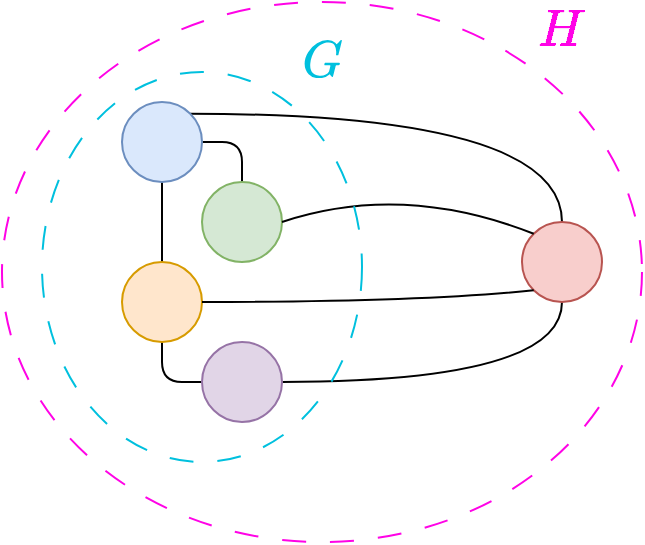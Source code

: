 <mxfile version="24.7.17">
  <diagram name="Pagina-1" id="phayMil7VGXQJ-1ZW423">
    <mxGraphModel dx="676" dy="391" grid="1" gridSize="10" guides="1" tooltips="1" connect="1" arrows="1" fold="1" page="1" pageScale="1" pageWidth="827" pageHeight="1169" math="1" shadow="0">
      <root>
        <mxCell id="0" />
        <mxCell id="1" parent="0" />
        <mxCell id="dqKIEMOzq19Dz_47ookS-36" value="" style="group" vertex="1" connectable="0" parent="1">
          <mxGeometry x="260" y="270" width="320" height="270" as="geometry" />
        </mxCell>
        <mxCell id="dqKIEMOzq19Dz_47ookS-19" value="" style="ellipse;whiteSpace=wrap;html=1;fillColor=none;dashed=1;dashPattern=12 12;strokeColor=#FF03E6;" vertex="1" parent="dqKIEMOzq19Dz_47ookS-36">
          <mxGeometry width="320" height="270" as="geometry" />
        </mxCell>
        <mxCell id="dqKIEMOzq19Dz_47ookS-20" style="edgeStyle=orthogonalEdgeStyle;rounded=1;orthogonalLoop=1;jettySize=auto;html=1;entryX=0.5;entryY=0;entryDx=0;entryDy=0;curved=0;endArrow=none;endFill=0;" edge="1" parent="dqKIEMOzq19Dz_47ookS-36" source="dqKIEMOzq19Dz_47ookS-23" target="dqKIEMOzq19Dz_47ookS-25">
          <mxGeometry relative="1" as="geometry" />
        </mxCell>
        <mxCell id="dqKIEMOzq19Dz_47ookS-21" style="edgeStyle=orthogonalEdgeStyle;rounded=1;orthogonalLoop=1;jettySize=auto;html=1;entryX=0.5;entryY=0;entryDx=0;entryDy=0;curved=0;endArrow=none;endFill=0;" edge="1" parent="dqKIEMOzq19Dz_47ookS-36" source="dqKIEMOzq19Dz_47ookS-23" target="dqKIEMOzq19Dz_47ookS-26">
          <mxGeometry relative="1" as="geometry">
            <Array as="points">
              <mxPoint x="120" y="70" />
            </Array>
          </mxGeometry>
        </mxCell>
        <mxCell id="dqKIEMOzq19Dz_47ookS-22" style="edgeStyle=orthogonalEdgeStyle;rounded=0;orthogonalLoop=1;jettySize=auto;html=1;entryX=0.5;entryY=0;entryDx=0;entryDy=0;curved=1;endArrow=none;endFill=0;exitX=1;exitY=0;exitDx=0;exitDy=0;" edge="1" parent="dqKIEMOzq19Dz_47ookS-36" source="dqKIEMOzq19Dz_47ookS-23" target="dqKIEMOzq19Dz_47ookS-29">
          <mxGeometry relative="1" as="geometry" />
        </mxCell>
        <mxCell id="dqKIEMOzq19Dz_47ookS-23" value="" style="ellipse;whiteSpace=wrap;html=1;aspect=fixed;fillColor=#dae8fc;strokeColor=#6c8ebf;" vertex="1" parent="dqKIEMOzq19Dz_47ookS-36">
          <mxGeometry x="60" y="50" width="40" height="40" as="geometry" />
        </mxCell>
        <mxCell id="dqKIEMOzq19Dz_47ookS-24" style="edgeStyle=orthogonalEdgeStyle;rounded=1;orthogonalLoop=1;jettySize=auto;html=1;entryX=0;entryY=0.5;entryDx=0;entryDy=0;curved=0;endArrow=none;endFill=0;" edge="1" parent="dqKIEMOzq19Dz_47ookS-36" source="dqKIEMOzq19Dz_47ookS-25" target="dqKIEMOzq19Dz_47ookS-28">
          <mxGeometry relative="1" as="geometry" />
        </mxCell>
        <mxCell id="dqKIEMOzq19Dz_47ookS-25" value="" style="ellipse;whiteSpace=wrap;html=1;aspect=fixed;fillColor=#ffe6cc;strokeColor=#d79b00;" vertex="1" parent="dqKIEMOzq19Dz_47ookS-36">
          <mxGeometry x="60" y="130" width="40" height="40" as="geometry" />
        </mxCell>
        <mxCell id="dqKIEMOzq19Dz_47ookS-26" value="" style="ellipse;whiteSpace=wrap;html=1;aspect=fixed;fillColor=#d5e8d4;strokeColor=#82b366;" vertex="1" parent="dqKIEMOzq19Dz_47ookS-36">
          <mxGeometry x="100" y="90" width="40" height="40" as="geometry" />
        </mxCell>
        <mxCell id="dqKIEMOzq19Dz_47ookS-27" style="edgeStyle=orthogonalEdgeStyle;rounded=0;orthogonalLoop=1;jettySize=auto;html=1;entryX=0.5;entryY=1;entryDx=0;entryDy=0;curved=1;endArrow=none;endFill=0;" edge="1" parent="dqKIEMOzq19Dz_47ookS-36" source="dqKIEMOzq19Dz_47ookS-28" target="dqKIEMOzq19Dz_47ookS-29">
          <mxGeometry relative="1" as="geometry" />
        </mxCell>
        <mxCell id="dqKIEMOzq19Dz_47ookS-28" value="" style="ellipse;whiteSpace=wrap;html=1;aspect=fixed;fillColor=#e1d5e7;strokeColor=#9673a6;" vertex="1" parent="dqKIEMOzq19Dz_47ookS-36">
          <mxGeometry x="100" y="170" width="40" height="40" as="geometry" />
        </mxCell>
        <mxCell id="dqKIEMOzq19Dz_47ookS-29" value="" style="ellipse;whiteSpace=wrap;html=1;aspect=fixed;fillColor=#f8cecc;strokeColor=#b85450;" vertex="1" parent="dqKIEMOzq19Dz_47ookS-36">
          <mxGeometry x="260" y="110" width="40" height="40" as="geometry" />
        </mxCell>
        <mxCell id="dqKIEMOzq19Dz_47ookS-30" value="" style="endArrow=none;html=1;rounded=0;exitX=1;exitY=0.5;exitDx=0;exitDy=0;entryX=0;entryY=0;entryDx=0;entryDy=0;curved=1;" edge="1" parent="dqKIEMOzq19Dz_47ookS-36" source="dqKIEMOzq19Dz_47ookS-26" target="dqKIEMOzq19Dz_47ookS-29">
          <mxGeometry width="50" height="50" relative="1" as="geometry">
            <mxPoint x="220" y="150" as="sourcePoint" />
            <mxPoint x="270" y="100" as="targetPoint" />
            <Array as="points">
              <mxPoint x="200" y="90" />
            </Array>
          </mxGeometry>
        </mxCell>
        <mxCell id="dqKIEMOzq19Dz_47ookS-31" value="" style="endArrow=none;html=1;rounded=0;exitX=1;exitY=0.5;exitDx=0;exitDy=0;entryX=0;entryY=1;entryDx=0;entryDy=0;curved=1;" edge="1" parent="dqKIEMOzq19Dz_47ookS-36" source="dqKIEMOzq19Dz_47ookS-25" target="dqKIEMOzq19Dz_47ookS-29">
          <mxGeometry width="50" height="50" relative="1" as="geometry">
            <mxPoint x="144" y="106" as="sourcePoint" />
            <mxPoint x="276" y="126" as="targetPoint" />
            <Array as="points">
              <mxPoint x="210" y="150" />
            </Array>
          </mxGeometry>
        </mxCell>
        <mxCell id="dqKIEMOzq19Dz_47ookS-32" value="" style="ellipse;whiteSpace=wrap;html=1;fillColor=none;dashed=1;dashPattern=12 12;strokeColor=#00C0DE;" vertex="1" parent="dqKIEMOzq19Dz_47ookS-36">
          <mxGeometry x="20" y="35" width="160" height="195" as="geometry" />
        </mxCell>
        <mxCell id="dqKIEMOzq19Dz_47ookS-33" value="&lt;svg style=&quot;vertical-align: -0.05ex; font-size: 22px;&quot; xmlns:xlink=&quot;http://www.w3.org/1999/xlink&quot; viewBox=&quot;0 -705 786 727&quot; role=&quot;img&quot; height=&quot;1.645ex&quot; width=&quot;1.778ex&quot; xmlns=&quot;http://www.w3.org/2000/svg&quot;&gt;&lt;defs style=&quot;font-size: 22px;&quot;&gt;&lt;path style=&quot;font-size: 22px;&quot; d=&quot;M50 252Q50 367 117 473T286 641T490 704Q580 704 633 653Q642 643 648 636T656 626L657 623Q660 623 684 649Q691 655 699 663T715 679T725 690L740 705H746Q760 705 760 698Q760 694 728 561Q692 422 692 421Q690 416 687 415T669 413H653Q647 419 647 422Q647 423 648 429T650 449T651 481Q651 552 619 605T510 659Q492 659 471 656T418 643T357 615T294 567T236 496T189 394T158 260Q156 242 156 221Q156 173 170 136T206 79T256 45T308 28T353 24Q407 24 452 47T514 106Q517 114 529 161T541 214Q541 222 528 224T468 227H431Q425 233 425 235T427 254Q431 267 437 273H454Q494 271 594 271Q634 271 659 271T695 272T707 272Q721 272 721 263Q721 261 719 249Q714 230 709 228Q706 227 694 227Q674 227 653 224Q646 221 643 215T629 164Q620 131 614 108Q589 6 586 3Q584 1 581 1Q571 1 553 21T530 52Q530 53 528 52T522 47Q448 -22 322 -22Q201 -22 126 55T50 252Z&quot; id=&quot;MJX-1-TEX-I-1D43A&quot;&gt;&lt;/path&gt;&lt;/defs&gt;&lt;g style=&quot;font-size: 22px;&quot; transform=&quot;scale(1,-1)&quot; stroke-width=&quot;0&quot; fill=&quot;currentColor&quot; stroke=&quot;currentColor&quot;&gt;&lt;g style=&quot;font-size: 22px;&quot; data-mml-node=&quot;math&quot;&gt;&lt;g style=&quot;font-size: 22px;&quot; data-mml-node=&quot;mi&quot;&gt;&lt;use style=&quot;font-size: 22px;&quot; xlink:href=&quot;#MJX-1-TEX-I-1D43A&quot; data-c=&quot;1D43A&quot;&gt;&lt;/use&gt;&lt;/g&gt;&lt;/g&gt;&lt;/g&gt;&lt;/svg&gt;" style="text;html=1;align=center;verticalAlign=middle;whiteSpace=wrap;rounded=0;fontColor=#00C0DE;fontSize=22;" vertex="1" parent="dqKIEMOzq19Dz_47ookS-36">
          <mxGeometry x="130" y="10" width="60" height="40" as="geometry" />
        </mxCell>
        <mxCell id="dqKIEMOzq19Dz_47ookS-35" value="\(H\)" style="text;html=1;align=center;verticalAlign=middle;whiteSpace=wrap;rounded=0;fontSize=22;fontColor=#FF03E6;" vertex="1" parent="dqKIEMOzq19Dz_47ookS-36">
          <mxGeometry x="250" width="60" height="30" as="geometry" />
        </mxCell>
      </root>
    </mxGraphModel>
  </diagram>
</mxfile>
